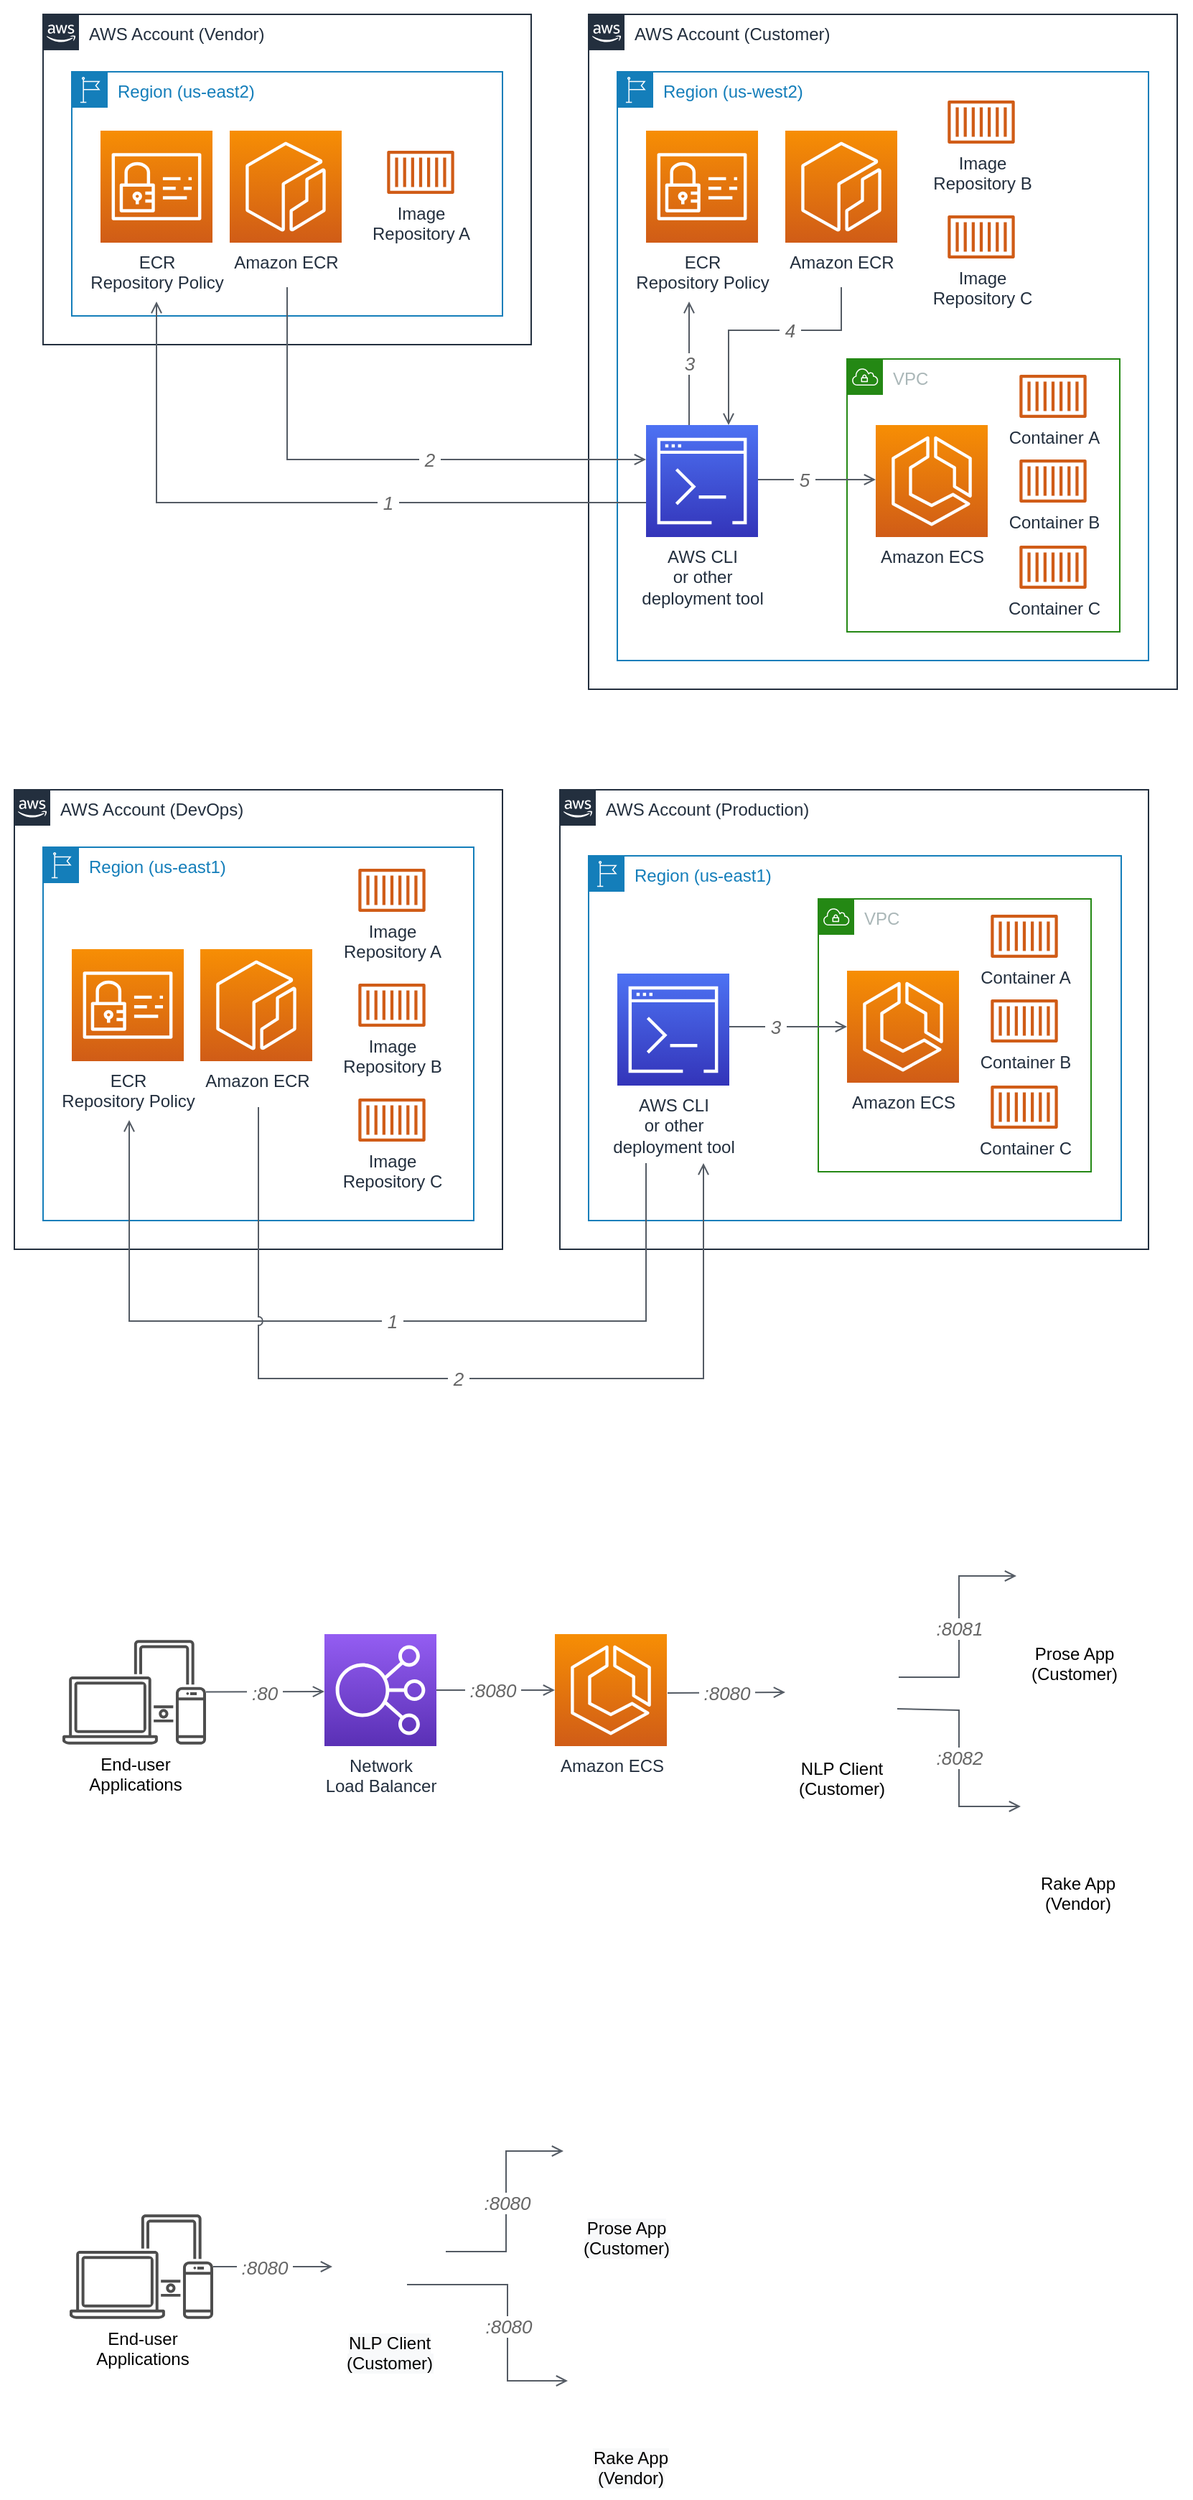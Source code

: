 <mxfile version="12.1.7" type="github" pages="1">
  <diagram id="R_3jS2ZoELMMdS4u4bHU" name="Page-1">
    <mxGraphModel dx="932" dy="560" grid="1" gridSize="10" guides="1" tooltips="1" connect="1" arrows="1" fold="1" page="1" pageScale="1" pageWidth="850" pageHeight="1100" math="0" shadow="0">
      <root>
        <mxCell id="0"/>
        <mxCell id="1" parent="0"/>
        <mxCell id="wGE7x2msAMP5GoDA-X3O-2" value="" style="rounded=0;whiteSpace=wrap;html=1;strokeColor=none;" vertex="1" parent="1">
          <mxGeometry x="54" y="1480" width="441" height="290" as="geometry"/>
        </mxCell>
        <mxCell id="wGE7x2msAMP5GoDA-X3O-16" value="&lt;span style=&quot;background-color: rgb(248 , 249 , 250)&quot;&gt;Prose App&lt;/span&gt;&lt;br style=&quot;padding: 0px ; margin: 0px ; background-color: rgb(248 , 249 , 250)&quot;&gt;&lt;span style=&quot;background-color: rgb(248 , 249 , 250)&quot;&gt;(Customer)&lt;/span&gt;" style="shape=image;html=1;verticalAlign=top;verticalLabelPosition=bottom;labelBackgroundColor=#ffffff;imageAspect=0;aspect=fixed;image=https://cdn4.iconfinder.com/data/icons/logos-and-brands/512/97_Docker_logo_logos-128.png" vertex="1" parent="1">
          <mxGeometry x="400.5" y="1478" width="90" height="90" as="geometry"/>
        </mxCell>
        <mxCell id="wGE7x2msAMP5GoDA-X3O-17" value="&lt;span style=&quot;background-color: rgb(248 , 249 , 250)&quot;&gt;Rake App&lt;/span&gt;&lt;br style=&quot;padding: 0px ; margin: 0px ; background-color: rgb(248 , 249 , 250)&quot;&gt;&lt;span style=&quot;background-color: rgb(248 , 249 , 250)&quot;&gt;(Vendor)&lt;/span&gt;" style="shape=image;html=1;verticalAlign=top;verticalLabelPosition=bottom;labelBackgroundColor=#ffffff;imageAspect=0;aspect=fixed;image=https://cdn4.iconfinder.com/data/icons/logos-and-brands/512/97_Docker_logo_logos-128.png" vertex="1" parent="1">
          <mxGeometry x="403.5" y="1638" width="90" height="90" as="geometry"/>
        </mxCell>
        <mxCell id="CuYU8UTOywDD641evy3M-4" value="" style="rounded=0;whiteSpace=wrap;html=1;strokeColor=none;" parent="1" vertex="1">
          <mxGeometry x="10" y="570" width="810" height="440" as="geometry"/>
        </mxCell>
        <mxCell id="dBPFH3CyM3iplm8_HaV5-1" value="AWS Account (Production)" style="points=[[0,0],[0.25,0],[0.5,0],[0.75,0],[1,0],[1,0.25],[1,0.5],[1,0.75],[1,1],[0.75,1],[0.5,1],[0.25,1],[0,1],[0,0.75],[0,0.5],[0,0.25]];outlineConnect=0;gradientColor=none;html=1;whiteSpace=wrap;fontSize=12;fontStyle=0;shape=mxgraph.aws4.group;grIcon=mxgraph.aws4.group_aws_cloud_alt;strokeColor=#232F3E;fillColor=none;verticalAlign=top;align=left;spacingLeft=30;fontColor=#232F3E;dashed=0;" parent="1" vertex="1">
          <mxGeometry x="400" y="580" width="410" height="320" as="geometry"/>
        </mxCell>
        <mxCell id="FWOFpeMmau_UyYtUf4DY-2" value="Region (us-east1)" style="points=[[0,0],[0.25,0],[0.5,0],[0.75,0],[1,0],[1,0.25],[1,0.5],[1,0.75],[1,1],[0.75,1],[0.5,1],[0.25,1],[0,1],[0,0.75],[0,0.5],[0,0.25]];outlineConnect=0;gradientColor=none;html=1;whiteSpace=wrap;fontSize=12;fontStyle=0;shape=mxgraph.aws4.group;grIcon=mxgraph.aws4.group_region;strokeColor=#147EBA;fillColor=none;verticalAlign=top;align=left;spacingLeft=30;fontColor=#147EBA;dashed=0;" parent="1" vertex="1">
          <mxGeometry x="420" y="626" width="371" height="254" as="geometry"/>
        </mxCell>
        <mxCell id="1mgu3LqUCHgCsa3aqwwW-8" value="" style="rounded=0;whiteSpace=wrap;html=1;strokeColor=none;" parent="1" vertex="1">
          <mxGeometry x="49" y="1080" width="761" height="290" as="geometry"/>
        </mxCell>
        <mxCell id="CuYU8UTOywDD641evy3M-3" value="" style="rounded=0;whiteSpace=wrap;html=1;strokeColor=none;" parent="1" vertex="1">
          <mxGeometry x="30" y="30" width="810" height="490" as="geometry"/>
        </mxCell>
        <mxCell id="dBPFH3CyM3iplm8_HaV5-3" value="AWS Account (DevOps)" style="points=[[0,0],[0.25,0],[0.5,0],[0.75,0],[1,0],[1,0.25],[1,0.5],[1,0.75],[1,1],[0.75,1],[0.5,1],[0.25,1],[0,1],[0,0.75],[0,0.5],[0,0.25]];outlineConnect=0;gradientColor=none;html=1;whiteSpace=wrap;fontSize=12;fontStyle=0;shape=mxgraph.aws4.group;grIcon=mxgraph.aws4.group_aws_cloud_alt;strokeColor=#232F3E;fillColor=none;verticalAlign=top;align=left;spacingLeft=30;fontColor=#232F3E;dashed=0;" parent="1" vertex="1">
          <mxGeometry x="20" y="580" width="340" height="320" as="geometry"/>
        </mxCell>
        <mxCell id="FWOFpeMmau_UyYtUf4DY-1" value="Region (us-east1)" style="points=[[0,0],[0.25,0],[0.5,0],[0.75,0],[1,0],[1,0.25],[1,0.5],[1,0.75],[1,1],[0.75,1],[0.5,1],[0.25,1],[0,1],[0,0.75],[0,0.5],[0,0.25]];outlineConnect=0;gradientColor=none;html=1;whiteSpace=wrap;fontSize=12;fontStyle=0;shape=mxgraph.aws4.group;grIcon=mxgraph.aws4.group_region;strokeColor=#147EBA;fillColor=none;verticalAlign=top;align=left;spacingLeft=30;fontColor=#147EBA;dashed=0;" parent="1" vertex="1">
          <mxGeometry x="40" y="620" width="300" height="260" as="geometry"/>
        </mxCell>
        <mxCell id="owTj0nQ-ClxknzkhUprJ-10" value="AWS Account (Customer)" style="points=[[0,0],[0.25,0],[0.5,0],[0.75,0],[1,0],[1,0.25],[1,0.5],[1,0.75],[1,1],[0.75,1],[0.5,1],[0.25,1],[0,1],[0,0.75],[0,0.5],[0,0.25]];outlineConnect=0;gradientColor=none;html=1;whiteSpace=wrap;fontSize=12;fontStyle=0;shape=mxgraph.aws4.group;grIcon=mxgraph.aws4.group_aws_cloud_alt;strokeColor=#232F3E;fillColor=none;verticalAlign=top;align=left;spacingLeft=30;fontColor=#232F3E;dashed=0;" parent="1" vertex="1">
          <mxGeometry x="420" y="40" width="410" height="470" as="geometry"/>
        </mxCell>
        <mxCell id="owTj0nQ-ClxknzkhUprJ-3" value="AWS Account (Vendor)" style="points=[[0,0],[0.25,0],[0.5,0],[0.75,0],[1,0],[1,0.25],[1,0.5],[1,0.75],[1,1],[0.75,1],[0.5,1],[0.25,1],[0,1],[0,0.75],[0,0.5],[0,0.25]];outlineConnect=0;gradientColor=none;html=1;whiteSpace=wrap;fontSize=12;fontStyle=0;shape=mxgraph.aws4.group;grIcon=mxgraph.aws4.group_aws_cloud_alt;strokeColor=#232F3E;fillColor=none;verticalAlign=top;align=left;spacingLeft=30;fontColor=#232F3E;dashed=0;" parent="1" vertex="1">
          <mxGeometry x="40" y="40" width="340" height="230" as="geometry"/>
        </mxCell>
        <mxCell id="2xBf_S5dhK4KMrF_vTI4-1" value="Region (us-west2)" style="points=[[0,0],[0.25,0],[0.5,0],[0.75,0],[1,0],[1,0.25],[1,0.5],[1,0.75],[1,1],[0.75,1],[0.5,1],[0.25,1],[0,1],[0,0.75],[0,0.5],[0,0.25]];outlineConnect=0;gradientColor=none;html=1;whiteSpace=wrap;fontSize=12;fontStyle=0;shape=mxgraph.aws4.group;grIcon=mxgraph.aws4.group_region;strokeColor=#147EBA;fillColor=none;verticalAlign=top;align=left;spacingLeft=30;fontColor=#147EBA;dashed=0;" parent="1" vertex="1">
          <mxGeometry x="440" y="80" width="370" height="410" as="geometry"/>
        </mxCell>
        <mxCell id="2xBf_S5dhK4KMrF_vTI4-2" value="Region (us-east2)" style="points=[[0,0],[0.25,0],[0.5,0],[0.75,0],[1,0],[1,0.25],[1,0.5],[1,0.75],[1,1],[0.75,1],[0.5,1],[0.25,1],[0,1],[0,0.75],[0,0.5],[0,0.25]];outlineConnect=0;gradientColor=none;html=1;whiteSpace=wrap;fontSize=12;fontStyle=0;shape=mxgraph.aws4.group;grIcon=mxgraph.aws4.group_region;strokeColor=#147EBA;fillColor=none;verticalAlign=top;align=left;spacingLeft=30;fontColor=#147EBA;dashed=0;" parent="1" vertex="1">
          <mxGeometry x="60" y="80" width="300" height="170" as="geometry"/>
        </mxCell>
        <mxCell id="owTj0nQ-ClxknzkhUprJ-40" value="VPC" style="points=[[0,0],[0.25,0],[0.5,0],[0.75,0],[1,0],[1,0.25],[1,0.5],[1,0.75],[1,1],[0.75,1],[0.5,1],[0.25,1],[0,1],[0,0.75],[0,0.5],[0,0.25]];outlineConnect=0;gradientColor=none;html=1;whiteSpace=wrap;fontSize=12;fontStyle=0;shape=mxgraph.aws4.group;grIcon=mxgraph.aws4.group_vpc;strokeColor=#248814;fillColor=none;verticalAlign=top;align=left;spacingLeft=30;fontColor=#AAB7B8;dashed=0;" parent="1" vertex="1">
          <mxGeometry x="600" y="280" width="190" height="190" as="geometry"/>
        </mxCell>
        <mxCell id="owTj0nQ-ClxknzkhUprJ-9" value="Amazon ECR" style="outlineConnect=0;fontColor=#232F3E;gradientColor=#F78E04;gradientDirection=north;fillColor=#D05C17;strokeColor=#ffffff;dashed=0;verticalLabelPosition=bottom;verticalAlign=top;align=center;html=1;fontSize=12;fontStyle=0;aspect=fixed;shape=mxgraph.aws4.resourceIcon;resIcon=mxgraph.aws4.ecr;" parent="1" vertex="1">
          <mxGeometry x="170" y="121" width="78" height="78" as="geometry"/>
        </mxCell>
        <mxCell id="owTj0nQ-ClxknzkhUprJ-11" value="Amazon ECR" style="outlineConnect=0;fontColor=#232F3E;gradientColor=#F78E04;gradientDirection=north;fillColor=#D05C17;strokeColor=#ffffff;dashed=0;verticalLabelPosition=bottom;verticalAlign=top;align=center;html=1;fontSize=12;fontStyle=0;aspect=fixed;shape=mxgraph.aws4.resourceIcon;resIcon=mxgraph.aws4.ecr;" parent="1" vertex="1">
          <mxGeometry x="557" y="121" width="78" height="78" as="geometry"/>
        </mxCell>
        <mxCell id="owTj0nQ-ClxknzkhUprJ-25" value="&amp;nbsp;2&amp;nbsp;" style="edgeStyle=orthogonalEdgeStyle;rounded=0;orthogonalLoop=1;jettySize=auto;html=1;strokeColor=#545B64;endFill=0;endArrow=open;startArrow=none;fontSize=13;fontStyle=2;fontColor=#666666;" parent="1" target="1mgu3LqUCHgCsa3aqwwW-10" edge="1">
          <mxGeometry x="0.185" relative="1" as="geometry">
            <mxPoint x="210" y="230" as="sourcePoint"/>
            <mxPoint x="460" y="330" as="targetPoint"/>
            <Array as="points">
              <mxPoint x="210" y="350"/>
            </Array>
            <mxPoint as="offset"/>
          </mxGeometry>
        </mxCell>
        <mxCell id="owTj0nQ-ClxknzkhUprJ-24" value="ECR &lt;br&gt;Repository Policy" style="outlineConnect=0;fontColor=#232F3E;gradientColor=#F78E04;gradientDirection=north;fillColor=#D05C17;strokeColor=#ffffff;dashed=0;verticalLabelPosition=bottom;verticalAlign=top;align=center;html=1;fontSize=12;fontStyle=0;aspect=fixed;shape=mxgraph.aws4.resourceIcon;resIcon=mxgraph.aws4.identity_and_access_management;" parent="1" vertex="1">
          <mxGeometry x="80" y="121" width="78" height="78" as="geometry"/>
        </mxCell>
        <mxCell id="owTj0nQ-ClxknzkhUprJ-33" value="&amp;nbsp;3&amp;nbsp;" style="rounded=0;orthogonalLoop=1;jettySize=auto;html=1;strokeColor=#545B64;endFill=0;endArrow=open;startArrow=none;fontSize=13;fontStyle=2;fontColor=#666666;" parent="1" edge="1">
          <mxGeometry relative="1" as="geometry">
            <mxPoint x="490" y="326" as="sourcePoint"/>
            <mxPoint x="490" y="240" as="targetPoint"/>
          </mxGeometry>
        </mxCell>
        <mxCell id="owTj0nQ-ClxknzkhUprJ-34" value="&lt;span style=&quot;font-size: 13px&quot;&gt;&lt;span style=&quot;font-size: 13px&quot;&gt;&amp;nbsp;5&amp;nbsp;&lt;/span&gt;&lt;/span&gt;" style="edgeStyle=orthogonalEdgeStyle;html=1;endArrow=open;elbow=vertical;startArrow=none;endFill=0;strokeColor=#545B64;rounded=0;fontSize=13;fontStyle=2;fontColor=#666666;" parent="1" edge="1">
          <mxGeometry x="-0.176" width="100" relative="1" as="geometry">
            <mxPoint x="535" y="364" as="sourcePoint"/>
            <mxPoint x="620" y="364" as="targetPoint"/>
            <Array as="points">
              <mxPoint x="570" y="364"/>
              <mxPoint x="570" y="364"/>
            </Array>
            <mxPoint as="offset"/>
          </mxGeometry>
        </mxCell>
        <mxCell id="owTj0nQ-ClxknzkhUprJ-38" value="Image&lt;br&gt;Repository B" style="outlineConnect=0;fontColor=#232F3E;gradientColor=none;fillColor=#D05C17;strokeColor=none;dashed=0;verticalLabelPosition=bottom;verticalAlign=top;align=center;html=1;fontSize=12;fontStyle=0;aspect=fixed;pointerEvents=1;shape=mxgraph.aws4.container_1;spacingBottom=0;" parent="1" vertex="1">
          <mxGeometry x="670" y="100" width="47" height="30" as="geometry"/>
        </mxCell>
        <mxCell id="owTj0nQ-ClxknzkhUprJ-41" value="Container&amp;nbsp;A" style="outlineConnect=0;fontColor=#232F3E;gradientColor=none;fillColor=#D05C17;strokeColor=none;dashed=0;verticalLabelPosition=bottom;verticalAlign=top;align=center;html=1;fontSize=12;fontStyle=0;aspect=fixed;pointerEvents=1;shape=mxgraph.aws4.container_1;spacingBottom=0;" parent="1" vertex="1">
          <mxGeometry x="720" y="291" width="47" height="30" as="geometry"/>
        </mxCell>
        <mxCell id="owTj0nQ-ClxknzkhUprJ-42" value="Container&amp;nbsp;B" style="outlineConnect=0;fontColor=#232F3E;gradientColor=none;fillColor=#D05C17;strokeColor=none;dashed=0;verticalLabelPosition=bottom;verticalAlign=top;align=center;html=1;fontSize=12;fontStyle=0;aspect=fixed;pointerEvents=1;shape=mxgraph.aws4.container_1;spacingBottom=0;" parent="1" vertex="1">
          <mxGeometry x="720" y="350" width="47" height="30" as="geometry"/>
        </mxCell>
        <mxCell id="owTj0nQ-ClxknzkhUprJ-43" value="Image&lt;br&gt;Repository A" style="outlineConnect=0;fontColor=#232F3E;gradientColor=none;fillColor=#D05C17;strokeColor=none;dashed=0;verticalLabelPosition=bottom;verticalAlign=top;align=center;html=1;fontSize=12;fontStyle=0;aspect=fixed;pointerEvents=1;shape=mxgraph.aws4.container_1;spacingBottom=0;" parent="1" vertex="1">
          <mxGeometry x="279.5" y="135" width="47" height="30" as="geometry"/>
        </mxCell>
        <mxCell id="owTj0nQ-ClxknzkhUprJ-46" style="edgeStyle=orthogonalEdgeStyle;rounded=0;orthogonalLoop=1;jettySize=auto;html=1;strokeColor=#545B64;endFill=0;endArrow=open;startArrow=none;fontSize=11;" parent="1" source="1mgu3LqUCHgCsa3aqwwW-10" edge="1">
          <mxGeometry relative="1" as="geometry">
            <mxPoint x="460" y="370" as="sourcePoint"/>
            <mxPoint x="119" y="240" as="targetPoint"/>
            <Array as="points">
              <mxPoint x="119" y="380"/>
            </Array>
          </mxGeometry>
        </mxCell>
        <mxCell id="owTj0nQ-ClxknzkhUprJ-47" value="&amp;nbsp;1&amp;nbsp;" style="text;html=1;resizable=0;points=[];align=center;verticalAlign=middle;labelBackgroundColor=#ffffff;fontSize=13;fontStyle=2;fontColor=#666666;" parent="owTj0nQ-ClxknzkhUprJ-46" vertex="1" connectable="0">
          <mxGeometry x="-0.246" y="1" relative="1" as="geometry">
            <mxPoint x="1" y="-1" as="offset"/>
          </mxGeometry>
        </mxCell>
        <mxCell id="owTj0nQ-ClxknzkhUprJ-58" value="Image&lt;br&gt;Repository C" style="outlineConnect=0;fontColor=#232F3E;gradientColor=none;fillColor=#D05C17;strokeColor=none;dashed=0;verticalLabelPosition=bottom;verticalAlign=top;align=center;html=1;fontSize=12;fontStyle=0;aspect=fixed;pointerEvents=1;shape=mxgraph.aws4.container_1;spacingBottom=0;" parent="1" vertex="1">
          <mxGeometry x="670" y="180" width="47" height="30" as="geometry"/>
        </mxCell>
        <mxCell id="owTj0nQ-ClxknzkhUprJ-59" value="Container&amp;nbsp;C" style="outlineConnect=0;fontColor=#232F3E;gradientColor=none;fillColor=#D05C17;strokeColor=none;dashed=0;verticalLabelPosition=bottom;verticalAlign=top;align=center;html=1;fontSize=12;fontStyle=0;aspect=fixed;pointerEvents=1;shape=mxgraph.aws4.container_1;spacingBottom=0;" parent="1" vertex="1">
          <mxGeometry x="720" y="410" width="47" height="30" as="geometry"/>
        </mxCell>
        <mxCell id="dBPFH3CyM3iplm8_HaV5-2" value="VPC" style="points=[[0,0],[0.25,0],[0.5,0],[0.75,0],[1,0],[1,0.25],[1,0.5],[1,0.75],[1,1],[0.75,1],[0.5,1],[0.25,1],[0,1],[0,0.75],[0,0.5],[0,0.25]];outlineConnect=0;gradientColor=none;html=1;whiteSpace=wrap;fontSize=12;fontStyle=0;shape=mxgraph.aws4.group;grIcon=mxgraph.aws4.group_vpc;strokeColor=#248814;fillColor=none;verticalAlign=top;align=left;spacingLeft=30;fontColor=#AAB7B8;dashed=0;" parent="1" vertex="1">
          <mxGeometry x="580" y="656" width="190" height="190" as="geometry"/>
        </mxCell>
        <mxCell id="dBPFH3CyM3iplm8_HaV5-9" value="ECR&lt;br&gt;Repository&amp;nbsp;Policy" style="outlineConnect=0;fontColor=#232F3E;gradientColor=#F78E04;gradientDirection=north;fillColor=#D05C17;strokeColor=#ffffff;dashed=0;verticalLabelPosition=bottom;verticalAlign=top;align=center;html=1;fontSize=12;fontStyle=0;aspect=fixed;shape=mxgraph.aws4.resourceIcon;resIcon=mxgraph.aws4.identity_and_access_management;" parent="1" vertex="1">
          <mxGeometry x="60" y="691" width="78" height="78" as="geometry"/>
        </mxCell>
        <mxCell id="dBPFH3CyM3iplm8_HaV5-11" value="&lt;span style=&quot;font-size: 13px;&quot;&gt;&lt;span style=&quot;font-size: 13px;&quot;&gt;&amp;nbsp;3&amp;nbsp;&lt;/span&gt;&lt;/span&gt;" style="edgeStyle=orthogonalEdgeStyle;html=1;endArrow=open;elbow=vertical;startArrow=none;endFill=0;strokeColor=#545B64;rounded=0;fontColor=#666666;fontSize=13;fontStyle=2" parent="1" edge="1">
          <mxGeometry x="-0.22" width="100" relative="1" as="geometry">
            <mxPoint x="518" y="745" as="sourcePoint"/>
            <mxPoint x="600" y="745" as="targetPoint"/>
            <Array as="points">
              <mxPoint x="550" y="745"/>
              <mxPoint x="550" y="745"/>
            </Array>
            <mxPoint as="offset"/>
          </mxGeometry>
        </mxCell>
        <mxCell id="dBPFH3CyM3iplm8_HaV5-13" value="Container A" style="outlineConnect=0;fontColor=#232F3E;gradientColor=none;fillColor=#D05C17;strokeColor=none;dashed=0;verticalLabelPosition=bottom;verticalAlign=top;align=center;html=1;fontSize=12;fontStyle=0;aspect=fixed;pointerEvents=1;shape=mxgraph.aws4.container_1;spacingBottom=0;" parent="1" vertex="1">
          <mxGeometry x="700" y="667" width="47" height="30" as="geometry"/>
        </mxCell>
        <mxCell id="dBPFH3CyM3iplm8_HaV5-14" value="Container&amp;nbsp;B" style="outlineConnect=0;fontColor=#232F3E;gradientColor=none;fillColor=#D05C17;strokeColor=none;dashed=0;verticalLabelPosition=bottom;verticalAlign=top;align=center;html=1;fontSize=12;fontStyle=0;aspect=fixed;pointerEvents=1;shape=mxgraph.aws4.container_1;spacingBottom=0;" parent="1" vertex="1">
          <mxGeometry x="700" y="726" width="47" height="30" as="geometry"/>
        </mxCell>
        <mxCell id="dBPFH3CyM3iplm8_HaV5-16" style="edgeStyle=orthogonalEdgeStyle;rounded=0;orthogonalLoop=1;jettySize=auto;html=1;strokeColor=#545B64;endFill=0;endArrow=open;startArrow=none;fontSize=11;" parent="1" edge="1">
          <mxGeometry relative="1" as="geometry">
            <mxPoint x="460" y="840" as="sourcePoint"/>
            <mxPoint x="100" y="810" as="targetPoint"/>
            <Array as="points">
              <mxPoint x="460" y="950"/>
              <mxPoint x="100" y="950"/>
            </Array>
          </mxGeometry>
        </mxCell>
        <mxCell id="dBPFH3CyM3iplm8_HaV5-17" value="&amp;nbsp;1&amp;nbsp;" style="text;html=1;resizable=0;points=[];align=center;verticalAlign=middle;labelBackgroundColor=#ffffff;fontSize=13;fontStyle=2;fontColor=#666666;" parent="dBPFH3CyM3iplm8_HaV5-16" vertex="1" connectable="0">
          <mxGeometry x="-0.246" y="1" relative="1" as="geometry">
            <mxPoint x="-57" y="-1" as="offset"/>
          </mxGeometry>
        </mxCell>
        <mxCell id="dBPFH3CyM3iplm8_HaV5-21" value="Container&amp;nbsp;C" style="outlineConnect=0;fontColor=#232F3E;gradientColor=none;fillColor=#D05C17;strokeColor=none;dashed=0;verticalLabelPosition=bottom;verticalAlign=top;align=center;html=1;fontSize=12;fontStyle=0;aspect=fixed;pointerEvents=1;shape=mxgraph.aws4.container_1;spacingBottom=0;" parent="1" vertex="1">
          <mxGeometry x="700" y="786" width="47" height="30" as="geometry"/>
        </mxCell>
        <mxCell id="dBPFH3CyM3iplm8_HaV5-22" value="Amazon ECR" style="outlineConnect=0;fontColor=#232F3E;gradientColor=#F78E04;gradientDirection=north;fillColor=#D05C17;strokeColor=#ffffff;dashed=0;verticalLabelPosition=bottom;verticalAlign=top;align=center;html=1;fontSize=12;fontStyle=0;aspect=fixed;shape=mxgraph.aws4.resourceIcon;resIcon=mxgraph.aws4.ecr;" parent="1" vertex="1">
          <mxGeometry x="149.5" y="691" width="78" height="78" as="geometry"/>
        </mxCell>
        <mxCell id="dBPFH3CyM3iplm8_HaV5-23" value="Image&lt;br&gt;Repository A" style="outlineConnect=0;fontColor=#232F3E;gradientColor=none;fillColor=#D05C17;strokeColor=none;dashed=0;verticalLabelPosition=bottom;verticalAlign=top;align=center;html=1;fontSize=12;fontStyle=0;aspect=fixed;pointerEvents=1;shape=mxgraph.aws4.container_1;spacingBottom=0;" parent="1" vertex="1">
          <mxGeometry x="259.5" y="635" width="47" height="30" as="geometry"/>
        </mxCell>
        <mxCell id="dBPFH3CyM3iplm8_HaV5-24" value="Image&lt;br&gt;Repository B" style="outlineConnect=0;fontColor=#232F3E;gradientColor=none;fillColor=#D05C17;strokeColor=none;dashed=0;verticalLabelPosition=bottom;verticalAlign=top;align=center;html=1;fontSize=12;fontStyle=0;aspect=fixed;pointerEvents=1;shape=mxgraph.aws4.container_1;spacingBottom=0;" parent="1" vertex="1">
          <mxGeometry x="259.5" y="715" width="47" height="30" as="geometry"/>
        </mxCell>
        <mxCell id="dBPFH3CyM3iplm8_HaV5-25" value="Image&lt;br&gt;Repository C" style="outlineConnect=0;fontColor=#232F3E;gradientColor=none;fillColor=#D05C17;strokeColor=none;dashed=0;verticalLabelPosition=bottom;verticalAlign=top;align=center;html=1;fontSize=12;fontStyle=0;aspect=fixed;pointerEvents=1;shape=mxgraph.aws4.container_1;spacingBottom=0;" parent="1" vertex="1">
          <mxGeometry x="259.5" y="795" width="47" height="30" as="geometry"/>
        </mxCell>
        <mxCell id="dBPFH3CyM3iplm8_HaV5-7" value="&amp;nbsp;2&amp;nbsp;" style="edgeStyle=orthogonalEdgeStyle;rounded=0;orthogonalLoop=1;jettySize=auto;html=1;strokeColor=#545B64;endFill=0;endArrow=open;startArrow=none;fontSize=13;jumpStyle=arc;fontStyle=2;fontColor=#666666;" parent="1" edge="1">
          <mxGeometry x="0.01" relative="1" as="geometry">
            <mxPoint x="190" y="801" as="sourcePoint"/>
            <mxPoint x="500" y="840" as="targetPoint"/>
            <Array as="points">
              <mxPoint x="190" y="990"/>
              <mxPoint x="500" y="990"/>
            </Array>
            <mxPoint as="offset"/>
          </mxGeometry>
        </mxCell>
        <mxCell id="CuYU8UTOywDD641evy3M-1" value="Amazon ECS" style="outlineConnect=0;fontColor=#232F3E;gradientColor=#F78E04;gradientDirection=north;fillColor=#D05C17;strokeColor=#ffffff;dashed=0;verticalLabelPosition=bottom;verticalAlign=top;align=center;html=1;fontSize=12;fontStyle=0;aspect=fixed;shape=mxgraph.aws4.resourceIcon;resIcon=mxgraph.aws4.ecs;" parent="1" vertex="1">
          <mxGeometry x="620" y="326" width="78" height="78" as="geometry"/>
        </mxCell>
        <mxCell id="CuYU8UTOywDD641evy3M-2" value="Amazon ECS" style="outlineConnect=0;fontColor=#232F3E;gradientColor=#F78E04;gradientDirection=north;fillColor=#D05C17;strokeColor=#ffffff;dashed=0;verticalLabelPosition=bottom;verticalAlign=top;align=center;html=1;fontSize=12;fontStyle=0;aspect=fixed;shape=mxgraph.aws4.resourceIcon;resIcon=mxgraph.aws4.ecs;" parent="1" vertex="1">
          <mxGeometry x="600" y="706" width="78" height="78" as="geometry"/>
        </mxCell>
        <mxCell id="1mgu3LqUCHgCsa3aqwwW-5" value=":8081" style="edgeStyle=orthogonalEdgeStyle;rounded=0;orthogonalLoop=1;jettySize=auto;html=1;entryX=0;entryY=0.5;entryDx=0;entryDy=0;fontSize=13;fontColor=#666666;fontStyle=2;strokeColor=#545B64;endFill=0;endArrow=open;startArrow=none;" parent="1" source="1mgu3LqUCHgCsa3aqwwW-1" target="1mgu3LqUCHgCsa3aqwwW-3" edge="1">
          <mxGeometry relative="1" as="geometry">
            <mxPoint x="641" y="1198" as="sourcePoint"/>
            <Array as="points">
              <mxPoint x="678" y="1198"/>
              <mxPoint x="678" y="1128"/>
            </Array>
          </mxGeometry>
        </mxCell>
        <mxCell id="1mgu3LqUCHgCsa3aqwwW-6" value=":8082" style="edgeStyle=orthogonalEdgeStyle;rounded=0;orthogonalLoop=1;jettySize=auto;html=1;entryX=0;entryY=0.5;entryDx=0;entryDy=0;fontSize=13;fontColor=#666666;fontStyle=2;strokeColor=#545B64;endFill=0;endArrow=open;startArrow=none;exitX=0.987;exitY=0.646;exitDx=0;exitDy=0;exitPerimeter=0;" parent="1" source="1mgu3LqUCHgCsa3aqwwW-1" target="1mgu3LqUCHgCsa3aqwwW-4" edge="1">
          <mxGeometry relative="1" as="geometry">
            <mxPoint x="628" y="1231" as="sourcePoint"/>
            <Array as="points">
              <mxPoint x="635" y="1221"/>
              <mxPoint x="678" y="1221"/>
              <mxPoint x="678" y="1288"/>
            </Array>
          </mxGeometry>
        </mxCell>
        <mxCell id="1mgu3LqUCHgCsa3aqwwW-1" value="NLP Client&#xa;(Customer)" style="shape=image;imageAspect=0;aspect=fixed;verticalLabelPosition=bottom;verticalAlign=top;image=https://pbs.twimg.com/profile_images/1142154201444823041/O6AczwfV.png;fontStyle=0" parent="1" vertex="1">
          <mxGeometry x="557" y="1169" width="79" height="79" as="geometry"/>
        </mxCell>
        <mxCell id="1mgu3LqUCHgCsa3aqwwW-3" value="Prose App&#xa;(Customer)" style="shape=image;imageAspect=0;aspect=fixed;verticalLabelPosition=bottom;verticalAlign=top;image=https://pbs.twimg.com/profile_images/1142154201444823041/O6AczwfV.png;fontStyle=0" parent="1" vertex="1">
          <mxGeometry x="718" y="1087" width="81" height="81" as="geometry"/>
        </mxCell>
        <mxCell id="1mgu3LqUCHgCsa3aqwwW-4" value="Rake App&#xa;(Vendor)" style="shape=image;imageAspect=0;aspect=fixed;verticalLabelPosition=bottom;verticalAlign=top;image=https://pbs.twimg.com/profile_images/1142154201444823041/O6AczwfV.png;fontStyle=0" parent="1" vertex="1">
          <mxGeometry x="721" y="1248" width="80" height="80" as="geometry"/>
        </mxCell>
        <mxCell id="1mgu3LqUCHgCsa3aqwwW-9" value="AWS CLI &lt;br&gt;or other &lt;br&gt;deployment tool" style="outlineConnect=0;fontColor=#232F3E;gradientColor=#4D72F3;gradientDirection=north;fillColor=#3334B9;strokeColor=#ffffff;dashed=0;verticalLabelPosition=bottom;verticalAlign=top;align=center;html=1;fontSize=12;fontStyle=0;aspect=fixed;shape=mxgraph.aws4.resourceIcon;resIcon=mxgraph.aws4.command_line_interface;" parent="1" vertex="1">
          <mxGeometry x="440" y="708" width="78" height="78" as="geometry"/>
        </mxCell>
        <mxCell id="1mgu3LqUCHgCsa3aqwwW-10" value="AWS CLI &lt;br&gt;or other &lt;br&gt;deployment tool" style="outlineConnect=0;fontColor=#232F3E;gradientColor=#4D72F3;gradientDirection=north;fillColor=#3334B9;strokeColor=#ffffff;dashed=0;verticalLabelPosition=bottom;verticalAlign=top;align=center;html=1;fontSize=12;fontStyle=0;aspect=fixed;shape=mxgraph.aws4.resourceIcon;resIcon=mxgraph.aws4.command_line_interface;" parent="1" vertex="1">
          <mxGeometry x="460" y="326" width="78" height="78" as="geometry"/>
        </mxCell>
        <mxCell id="GRQDnbNCHheDlcX2vijt-2" style="rounded=0;orthogonalLoop=1;jettySize=auto;html=1;fontSize=13;fontColor=#666666;fontStyle=2;strokeColor=#545B64;endFill=0;endArrow=open;startArrow=none;" parent="1" source="GRQDnbNCHheDlcX2vijt-1" target="m5KFboodZxEJs2Bsc7D_-1" edge="1">
          <mxGeometry relative="1" as="geometry">
            <mxPoint x="367" y="1209" as="targetPoint"/>
          </mxGeometry>
        </mxCell>
        <mxCell id="eR08tAdOPXdmzdPCYpiu-2" value="&amp;nbsp;:8080&amp;nbsp;" style="text;html=1;resizable=0;points=[];align=center;verticalAlign=middle;labelBackgroundColor=#ffffff;fontStyle=2;fontSize=13;fontColor=#666666;" parent="GRQDnbNCHheDlcX2vijt-2" vertex="1" connectable="0">
          <mxGeometry x="-0.054" relative="1" as="geometry">
            <mxPoint as="offset"/>
          </mxGeometry>
        </mxCell>
        <mxCell id="GRQDnbNCHheDlcX2vijt-1" value="Network &lt;br&gt;Load Balancer" style="outlineConnect=0;fontColor=#232F3E;gradientColor=#945DF2;gradientDirection=north;fillColor=#5A30B5;strokeColor=#ffffff;dashed=0;verticalLabelPosition=bottom;verticalAlign=top;align=center;html=1;fontSize=12;fontStyle=0;aspect=fixed;shape=mxgraph.aws4.resourceIcon;resIcon=mxgraph.aws4.elastic_load_balancing;" parent="1" vertex="1">
          <mxGeometry x="236" y="1168" width="78" height="78" as="geometry"/>
        </mxCell>
        <mxCell id="m5KFboodZxEJs2Bsc7D_-1" value="Amazon ECS" style="outlineConnect=0;fontColor=#232F3E;gradientColor=#F78E04;gradientDirection=north;fillColor=#D05C17;strokeColor=#ffffff;dashed=0;verticalLabelPosition=bottom;verticalAlign=top;align=center;html=1;fontSize=12;fontStyle=0;aspect=fixed;shape=mxgraph.aws4.resourceIcon;resIcon=mxgraph.aws4.ecs;" parent="1" vertex="1">
          <mxGeometry x="396.5" y="1168" width="78" height="78" as="geometry"/>
        </mxCell>
        <mxCell id="m5KFboodZxEJs2Bsc7D_-2" value="&amp;nbsp;:8080&amp;nbsp;" style="rounded=0;orthogonalLoop=1;jettySize=auto;html=1;fontSize=13;fontColor=#666666;fontStyle=2;strokeColor=#545B64;endFill=0;endArrow=open;startArrow=none;entryX=0;entryY=0.5;entryDx=0;entryDy=0;" parent="1" target="1mgu3LqUCHgCsa3aqwwW-1" edge="1">
          <mxGeometry relative="1" as="geometry">
            <mxPoint x="475" y="1209" as="sourcePoint"/>
            <mxPoint x="406.5" y="1217" as="targetPoint"/>
          </mxGeometry>
        </mxCell>
        <mxCell id="m5KFboodZxEJs2Bsc7D_-3" style="rounded=0;orthogonalLoop=1;jettySize=auto;html=1;fontSize=13;fontColor=#666666;fontStyle=2;strokeColor=#545B64;endFill=0;endArrow=open;startArrow=none;" parent="1" source="m5KFboodZxEJs2Bsc7D_-11" edge="1">
          <mxGeometry relative="1" as="geometry">
            <mxPoint x="197" y="1208" as="sourcePoint"/>
            <mxPoint x="236" y="1208" as="targetPoint"/>
          </mxGeometry>
        </mxCell>
        <mxCell id="eR08tAdOPXdmzdPCYpiu-1" value="&lt;font color=&quot;#666666&quot;&gt;&amp;nbsp;:80&amp;nbsp;&lt;/font&gt;" style="text;html=1;resizable=0;points=[];align=center;verticalAlign=middle;labelBackgroundColor=#ffffff;fontStyle=2;fontSize=13;" parent="m5KFboodZxEJs2Bsc7D_-3" vertex="1" connectable="0">
          <mxGeometry x="-0.018" y="-1" relative="1" as="geometry">
            <mxPoint as="offset"/>
          </mxGeometry>
        </mxCell>
        <mxCell id="m5KFboodZxEJs2Bsc7D_-11" value="End-user &lt;br&gt;Applications" style="outlineConnect=0;gradientColor=none;fontColor=#000000;strokeColor=none;fillColor=#4D4D4D;dashed=0;verticalLabelPosition=bottom;verticalAlign=top;align=center;html=1;fontSize=12;fontStyle=0;aspect=fixed;shape=mxgraph.aws4.illustration_devices;pointerEvents=1" parent="1" vertex="1">
          <mxGeometry x="53.5" y="1172" width="100" height="73" as="geometry"/>
        </mxCell>
        <mxCell id="m5KFboodZxEJs2Bsc7D_-16" value="ECR &lt;br&gt;Repository Policy" style="outlineConnect=0;fontColor=#232F3E;gradientColor=#F78E04;gradientDirection=north;fillColor=#D05C17;strokeColor=#ffffff;dashed=0;verticalLabelPosition=bottom;verticalAlign=top;align=center;html=1;fontSize=12;fontStyle=0;aspect=fixed;shape=mxgraph.aws4.resourceIcon;resIcon=mxgraph.aws4.identity_and_access_management;" parent="1" vertex="1">
          <mxGeometry x="460" y="121" width="78" height="78" as="geometry"/>
        </mxCell>
        <mxCell id="m5KFboodZxEJs2Bsc7D_-17" value="&amp;nbsp;4&amp;nbsp;" style="rounded=0;orthogonalLoop=1;jettySize=auto;html=1;strokeColor=#545B64;endFill=0;endArrow=open;startArrow=none;fontSize=13;fontStyle=2;fontColor=#666666;edgeStyle=orthogonalEdgeStyle;" parent="1" edge="1">
          <mxGeometry x="-0.241" relative="1" as="geometry">
            <mxPoint x="596" y="230" as="sourcePoint"/>
            <mxPoint x="517.5" y="326" as="targetPoint"/>
            <Array as="points">
              <mxPoint x="596" y="260"/>
              <mxPoint x="518" y="260"/>
            </Array>
            <mxPoint as="offset"/>
          </mxGeometry>
        </mxCell>
        <mxCell id="wGE7x2msAMP5GoDA-X3O-3" value=":8080" style="edgeStyle=orthogonalEdgeStyle;rounded=0;orthogonalLoop=1;jettySize=auto;html=1;entryX=0;entryY=0.5;entryDx=0;entryDy=0;fontSize=13;fontColor=#666666;fontStyle=2;strokeColor=#545B64;endFill=0;endArrow=open;startArrow=none;" edge="1" parent="1">
          <mxGeometry relative="1" as="geometry">
            <mxPoint x="320.5" y="1598" as="sourcePoint"/>
            <Array as="points">
              <mxPoint x="362.5" y="1598"/>
              <mxPoint x="362.5" y="1528"/>
            </Array>
            <mxPoint x="402.5" y="1528" as="targetPoint"/>
          </mxGeometry>
        </mxCell>
        <mxCell id="wGE7x2msAMP5GoDA-X3O-4" value=":8080" style="edgeStyle=orthogonalEdgeStyle;rounded=0;orthogonalLoop=1;jettySize=auto;html=1;entryX=0;entryY=0.5;entryDx=0;entryDy=0;fontSize=13;fontColor=#666666;fontStyle=2;strokeColor=#545B64;endFill=0;endArrow=open;startArrow=none;exitX=0.639;exitY=0.7;exitDx=0;exitDy=0;exitPerimeter=0;" edge="1" parent="1" source="wGE7x2msAMP5GoDA-X3O-1">
          <mxGeometry x="0.106" relative="1" as="geometry">
            <mxPoint x="319.5" y="1621" as="sourcePoint"/>
            <Array as="points">
              <mxPoint x="363.5" y="1621"/>
              <mxPoint x="363.5" y="1688"/>
            </Array>
            <mxPoint x="405.5" y="1688" as="targetPoint"/>
            <mxPoint as="offset"/>
          </mxGeometry>
        </mxCell>
        <mxCell id="wGE7x2msAMP5GoDA-X3O-12" value="&amp;nbsp;:8080&amp;nbsp;" style="rounded=0;orthogonalLoop=1;jettySize=auto;html=1;fontSize=13;fontColor=#666666;fontStyle=2;strokeColor=#545B64;endFill=0;endArrow=open;startArrow=none;entryX=0;entryY=0.5;entryDx=0;entryDy=0;" edge="1" parent="1" source="wGE7x2msAMP5GoDA-X3O-15">
          <mxGeometry x="-0.157" relative="1" as="geometry">
            <mxPoint x="159.5" y="1609" as="sourcePoint"/>
            <mxPoint x="241.5" y="1608.5" as="targetPoint"/>
            <mxPoint as="offset"/>
          </mxGeometry>
        </mxCell>
        <mxCell id="wGE7x2msAMP5GoDA-X3O-15" value="End-user &lt;br&gt;Applications" style="outlineConnect=0;gradientColor=none;fontColor=#000000;strokeColor=none;fillColor=#4D4D4D;dashed=0;verticalLabelPosition=bottom;verticalAlign=top;align=center;html=1;fontSize=12;fontStyle=0;aspect=fixed;shape=mxgraph.aws4.illustration_devices;pointerEvents=1" vertex="1" parent="1">
          <mxGeometry x="58.5" y="1572" width="100" height="73" as="geometry"/>
        </mxCell>
        <mxCell id="wGE7x2msAMP5GoDA-X3O-1" value="&lt;span style=&quot;background-color: rgb(248 , 249 , 250)&quot;&gt;NLP Client&lt;/span&gt;&lt;br style=&quot;padding: 0px ; margin: 0px ; background-color: rgb(248 , 249 , 250)&quot;&gt;&lt;span style=&quot;background-color: rgb(248 , 249 , 250)&quot;&gt;(Customer)&lt;/span&gt;" style="shape=image;html=1;verticalAlign=top;verticalLabelPosition=bottom;labelBackgroundColor=#ffffff;imageAspect=0;aspect=fixed;image=https://cdn4.iconfinder.com/data/icons/logos-and-brands/512/97_Docker_logo_logos-128.png" vertex="1" parent="1">
          <mxGeometry x="236" y="1558" width="90" height="90" as="geometry"/>
        </mxCell>
      </root>
    </mxGraphModel>
  </diagram>
</mxfile>
